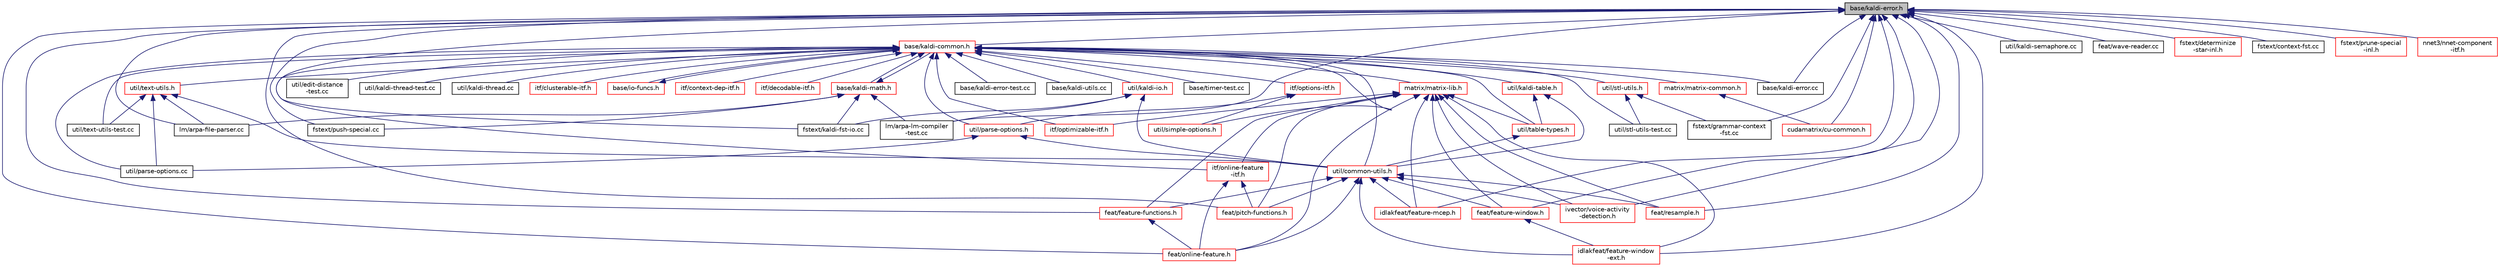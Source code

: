 digraph "base/kaldi-error.h"
{
  edge [fontname="Helvetica",fontsize="10",labelfontname="Helvetica",labelfontsize="10"];
  node [fontname="Helvetica",fontsize="10",shape=record];
  Node13 [label="base/kaldi-error.h",height=0.2,width=0.4,color="black", fillcolor="grey75", style="filled", fontcolor="black"];
  Node13 -> Node14 [dir="back",color="midnightblue",fontsize="10",style="solid",fontname="Helvetica"];
  Node14 [label="base/kaldi-common.h",height=0.2,width=0.4,color="red", fillcolor="white", style="filled",URL="$kaldi-common_8h.html"];
  Node14 -> Node15 [dir="back",color="midnightblue",fontsize="10",style="solid",fontname="Helvetica"];
  Node15 [label="itf/clusterable-itf.h",height=0.2,width=0.4,color="red", fillcolor="white", style="filled",URL="$clusterable-itf_8h.html"];
  Node14 -> Node583 [dir="back",color="midnightblue",fontsize="10",style="solid",fontname="Helvetica"];
  Node583 [label="base/io-funcs.h",height=0.2,width=0.4,color="red", fillcolor="white", style="filled",URL="$io-funcs_8h.html"];
  Node583 -> Node14 [dir="back",color="midnightblue",fontsize="10",style="solid",fontname="Helvetica"];
  Node14 -> Node588 [dir="back",color="midnightblue",fontsize="10",style="solid",fontname="Helvetica"];
  Node588 [label="base/kaldi-math.h",height=0.2,width=0.4,color="red", fillcolor="white", style="filled",URL="$kaldi-math_8h.html"];
  Node588 -> Node14 [dir="back",color="midnightblue",fontsize="10",style="solid",fontname="Helvetica"];
  Node588 -> Node671 [dir="back",color="midnightblue",fontsize="10",style="solid",fontname="Helvetica"];
  Node671 [label="fstext/kaldi-fst-io.cc",height=0.2,width=0.4,color="black", fillcolor="white", style="filled",URL="$kaldi-fst-io_8cc.html"];
  Node588 -> Node673 [dir="back",color="midnightblue",fontsize="10",style="solid",fontname="Helvetica"];
  Node673 [label="fstext/push-special.cc",height=0.2,width=0.4,color="black", fillcolor="white", style="filled",URL="$push-special_8cc.html"];
  Node588 -> Node674 [dir="back",color="midnightblue",fontsize="10",style="solid",fontname="Helvetica"];
  Node674 [label="lm/arpa-file-parser.cc",height=0.2,width=0.4,color="black", fillcolor="white", style="filled",URL="$arpa-file-parser_8cc.html"];
  Node588 -> Node675 [dir="back",color="midnightblue",fontsize="10",style="solid",fontname="Helvetica"];
  Node675 [label="lm/arpa-lm-compiler\l-test.cc",height=0.2,width=0.4,color="black", fillcolor="white", style="filled",URL="$arpa-lm-compiler-test_8cc.html"];
  Node14 -> Node796 [dir="back",color="midnightblue",fontsize="10",style="solid",fontname="Helvetica"];
  Node796 [label="itf/context-dep-itf.h",height=0.2,width=0.4,color="red", fillcolor="white", style="filled",URL="$context-dep-itf_8h.html"];
  Node14 -> Node797 [dir="back",color="midnightblue",fontsize="10",style="solid",fontname="Helvetica"];
  Node797 [label="itf/decodable-itf.h",height=0.2,width=0.4,color="red", fillcolor="white", style="filled",URL="$decodable-itf_8h.html"];
  Node14 -> Node800 [dir="back",color="midnightblue",fontsize="10",style="solid",fontname="Helvetica"];
  Node800 [label="itf/online-feature\l-itf.h",height=0.2,width=0.4,color="red", fillcolor="white", style="filled",URL="$online-feature-itf_8h.html"];
  Node800 -> Node801 [dir="back",color="midnightblue",fontsize="10",style="solid",fontname="Helvetica"];
  Node801 [label="feat/online-feature.h",height=0.2,width=0.4,color="red", fillcolor="white", style="filled",URL="$online-feature_8h.html"];
  Node800 -> Node805 [dir="back",color="midnightblue",fontsize="10",style="solid",fontname="Helvetica"];
  Node805 [label="feat/pitch-functions.h",height=0.2,width=0.4,color="red", fillcolor="white", style="filled",URL="$pitch-functions_8h.html"];
  Node14 -> Node809 [dir="back",color="midnightblue",fontsize="10",style="solid",fontname="Helvetica"];
  Node809 [label="matrix/matrix-lib.h",height=0.2,width=0.4,color="red", fillcolor="white", style="filled",URL="$matrix-lib_8h.html"];
  Node809 -> Node800 [dir="back",color="midnightblue",fontsize="10",style="solid",fontname="Helvetica"];
  Node809 -> Node810 [dir="back",color="midnightblue",fontsize="10",style="solid",fontname="Helvetica"];
  Node810 [label="itf/optimizable-itf.h",height=0.2,width=0.4,color="red", fillcolor="white", style="filled",URL="$optimizable-itf_8h.html"];
  Node809 -> Node814 [dir="back",color="midnightblue",fontsize="10",style="solid",fontname="Helvetica"];
  Node814 [label="util/table-types.h",height=0.2,width=0.4,color="red", fillcolor="white", style="filled",URL="$table-types_8h.html"];
  Node814 -> Node815 [dir="back",color="midnightblue",fontsize="10",style="solid",fontname="Helvetica"];
  Node815 [label="util/common-utils.h",height=0.2,width=0.4,color="red", fillcolor="white", style="filled",URL="$common-utils_8h.html"];
  Node815 -> Node816 [dir="back",color="midnightblue",fontsize="10",style="solid",fontname="Helvetica"];
  Node816 [label="feat/resample.h",height=0.2,width=0.4,color="red", fillcolor="white", style="filled",URL="$resample_8h.html",tooltip="] "];
  Node815 -> Node836 [dir="back",color="midnightblue",fontsize="10",style="solid",fontname="Helvetica"];
  Node836 [label="feat/feature-window.h",height=0.2,width=0.4,color="red", fillcolor="white", style="filled",URL="$feature-window_8h.html"];
  Node836 -> Node844 [dir="back",color="midnightblue",fontsize="10",style="solid",fontname="Helvetica"];
  Node844 [label="idlakfeat/feature-window\l-ext.h",height=0.2,width=0.4,color="red", fillcolor="white", style="filled",URL="$feature-window-ext_8h.html"];
  Node815 -> Node846 [dir="back",color="midnightblue",fontsize="10",style="solid",fontname="Helvetica"];
  Node846 [label="feat/feature-functions.h",height=0.2,width=0.4,color="red", fillcolor="white", style="filled",URL="$feature-functions_8h.html"];
  Node846 -> Node801 [dir="back",color="midnightblue",fontsize="10",style="solid",fontname="Helvetica"];
  Node815 -> Node801 [dir="back",color="midnightblue",fontsize="10",style="solid",fontname="Helvetica"];
  Node815 -> Node805 [dir="back",color="midnightblue",fontsize="10",style="solid",fontname="Helvetica"];
  Node815 -> Node935 [dir="back",color="midnightblue",fontsize="10",style="solid",fontname="Helvetica"];
  Node935 [label="ivector/voice-activity\l-detection.h",height=0.2,width=0.4,color="red", fillcolor="white", style="filled",URL="$voice-activity-detection_8h.html"];
  Node815 -> Node844 [dir="back",color="midnightblue",fontsize="10",style="solid",fontname="Helvetica"];
  Node815 -> Node986 [dir="back",color="midnightblue",fontsize="10",style="solid",fontname="Helvetica"];
  Node986 [label="idlakfeat/feature-mcep.h",height=0.2,width=0.4,color="red", fillcolor="white", style="filled",URL="$feature-mcep_8h.html"];
  Node809 -> Node816 [dir="back",color="midnightblue",fontsize="10",style="solid",fontname="Helvetica"];
  Node809 -> Node836 [dir="back",color="midnightblue",fontsize="10",style="solid",fontname="Helvetica"];
  Node809 -> Node846 [dir="back",color="midnightblue",fontsize="10",style="solid",fontname="Helvetica"];
  Node809 -> Node801 [dir="back",color="midnightblue",fontsize="10",style="solid",fontname="Helvetica"];
  Node809 -> Node805 [dir="back",color="midnightblue",fontsize="10",style="solid",fontname="Helvetica"];
  Node809 -> Node935 [dir="back",color="midnightblue",fontsize="10",style="solid",fontname="Helvetica"];
  Node809 -> Node844 [dir="back",color="midnightblue",fontsize="10",style="solid",fontname="Helvetica"];
  Node809 -> Node986 [dir="back",color="midnightblue",fontsize="10",style="solid",fontname="Helvetica"];
  Node14 -> Node1005 [dir="back",color="midnightblue",fontsize="10",style="solid",fontname="Helvetica"];
  Node1005 [label="matrix/matrix-common.h",height=0.2,width=0.4,color="red", fillcolor="white", style="filled",URL="$matrix-common_8h.html"];
  Node1005 -> Node1067 [dir="back",color="midnightblue",fontsize="10",style="solid",fontname="Helvetica"];
  Node1067 [label="cudamatrix/cu-common.h",height=0.2,width=0.4,color="red", fillcolor="white", style="filled",URL="$cu-common_8h.html"];
  Node14 -> Node810 [dir="back",color="midnightblue",fontsize="10",style="solid",fontname="Helvetica"];
  Node14 -> Node1070 [dir="back",color="midnightblue",fontsize="10",style="solid",fontname="Helvetica"];
  Node1070 [label="itf/options-itf.h",height=0.2,width=0.4,color="red", fillcolor="white", style="filled",URL="$options-itf_8h.html"];
  Node1070 -> Node1071 [dir="back",color="midnightblue",fontsize="10",style="solid",fontname="Helvetica"];
  Node1071 [label="util/parse-options.h",height=0.2,width=0.4,color="red", fillcolor="white", style="filled",URL="$parse-options_8h.html"];
  Node1071 -> Node815 [dir="back",color="midnightblue",fontsize="10",style="solid",fontname="Helvetica"];
  Node1071 -> Node1073 [dir="back",color="midnightblue",fontsize="10",style="solid",fontname="Helvetica"];
  Node1073 [label="util/parse-options.cc",height=0.2,width=0.4,color="black", fillcolor="white", style="filled",URL="$parse-options_8cc.html"];
  Node1070 -> Node1083 [dir="back",color="midnightblue",fontsize="10",style="solid",fontname="Helvetica"];
  Node1083 [label="util/simple-options.h",height=0.2,width=0.4,color="red", fillcolor="white", style="filled",URL="$simple-options_8h.html"];
  Node14 -> Node1092 [dir="back",color="midnightblue",fontsize="10",style="solid",fontname="Helvetica"];
  Node1092 [label="base/kaldi-error-test.cc",height=0.2,width=0.4,color="black", fillcolor="white", style="filled",URL="$kaldi-error-test_8cc.html"];
  Node14 -> Node1093 [dir="back",color="midnightblue",fontsize="10",style="solid",fontname="Helvetica"];
  Node1093 [label="base/kaldi-error.cc",height=0.2,width=0.4,color="black", fillcolor="white", style="filled",URL="$kaldi-error_8cc.html"];
  Node14 -> Node1094 [dir="back",color="midnightblue",fontsize="10",style="solid",fontname="Helvetica"];
  Node1094 [label="base/kaldi-utils.cc",height=0.2,width=0.4,color="black", fillcolor="white", style="filled",URL="$kaldi-utils_8cc.html"];
  Node14 -> Node1095 [dir="back",color="midnightblue",fontsize="10",style="solid",fontname="Helvetica"];
  Node1095 [label="base/timer-test.cc",height=0.2,width=0.4,color="black", fillcolor="white", style="filled",URL="$timer-test_8cc.html"];
  Node14 -> Node1096 [dir="back",color="midnightblue",fontsize="10",style="solid",fontname="Helvetica"];
  Node1096 [label="util/stl-utils.h",height=0.2,width=0.4,color="red", fillcolor="white", style="filled",URL="$stl-utils_8h.html"];
  Node1096 -> Node1110 [dir="back",color="midnightblue",fontsize="10",style="solid",fontname="Helvetica"];
  Node1110 [label="util/stl-utils-test.cc",height=0.2,width=0.4,color="black", fillcolor="white", style="filled",URL="$stl-utils-test_8cc.html"];
  Node1096 -> Node1046 [dir="back",color="midnightblue",fontsize="10",style="solid",fontname="Helvetica"];
  Node1046 [label="fstext/grammar-context\l-fst.cc",height=0.2,width=0.4,color="black", fillcolor="white", style="filled",URL="$grammar-context-fst_8cc.html"];
  Node14 -> Node815 [dir="back",color="midnightblue",fontsize="10",style="solid",fontname="Helvetica"];
  Node14 -> Node1071 [dir="back",color="midnightblue",fontsize="10",style="solid",fontname="Helvetica"];
  Node14 -> Node1033 [dir="back",color="midnightblue",fontsize="10",style="solid",fontname="Helvetica"];
  Node1033 [label="util/kaldi-io.h",height=0.2,width=0.4,color="red", fillcolor="white", style="filled",URL="$kaldi-io_8h.html"];
  Node1033 -> Node815 [dir="back",color="midnightblue",fontsize="10",style="solid",fontname="Helvetica"];
  Node1033 -> Node671 [dir="back",color="midnightblue",fontsize="10",style="solid",fontname="Helvetica"];
  Node1033 -> Node675 [dir="back",color="midnightblue",fontsize="10",style="solid",fontname="Helvetica"];
  Node14 -> Node1115 [dir="back",color="midnightblue",fontsize="10",style="solid",fontname="Helvetica"];
  Node1115 [label="util/text-utils.h",height=0.2,width=0.4,color="red", fillcolor="white", style="filled",URL="$text-utils_8h.html"];
  Node1115 -> Node815 [dir="back",color="midnightblue",fontsize="10",style="solid",fontname="Helvetica"];
  Node1115 -> Node1073 [dir="back",color="midnightblue",fontsize="10",style="solid",fontname="Helvetica"];
  Node1115 -> Node1116 [dir="back",color="midnightblue",fontsize="10",style="solid",fontname="Helvetica"];
  Node1116 [label="util/text-utils-test.cc",height=0.2,width=0.4,color="black", fillcolor="white", style="filled",URL="$text-utils-test_8cc.html"];
  Node1115 -> Node674 [dir="back",color="midnightblue",fontsize="10",style="solid",fontname="Helvetica"];
  Node14 -> Node1025 [dir="back",color="midnightblue",fontsize="10",style="solid",fontname="Helvetica"];
  Node1025 [label="util/kaldi-table.h",height=0.2,width=0.4,color="red", fillcolor="white", style="filled",URL="$kaldi-table_8h.html"];
  Node1025 -> Node815 [dir="back",color="midnightblue",fontsize="10",style="solid",fontname="Helvetica"];
  Node1025 -> Node814 [dir="back",color="midnightblue",fontsize="10",style="solid",fontname="Helvetica"];
  Node14 -> Node814 [dir="back",color="midnightblue",fontsize="10",style="solid",fontname="Helvetica"];
  Node14 -> Node1107 [dir="back",color="midnightblue",fontsize="10",style="solid",fontname="Helvetica"];
  Node1107 [label="util/edit-distance\l-test.cc",height=0.2,width=0.4,color="black", fillcolor="white", style="filled",URL="$edit-distance-test_8cc.html"];
  Node14 -> Node1081 [dir="back",color="midnightblue",fontsize="10",style="solid",fontname="Helvetica"];
  Node1081 [label="util/kaldi-thread-test.cc",height=0.2,width=0.4,color="black", fillcolor="white", style="filled",URL="$kaldi-thread-test_8cc.html"];
  Node14 -> Node1082 [dir="back",color="midnightblue",fontsize="10",style="solid",fontname="Helvetica"];
  Node1082 [label="util/kaldi-thread.cc",height=0.2,width=0.4,color="black", fillcolor="white", style="filled",URL="$kaldi-thread_8cc.html"];
  Node14 -> Node1073 [dir="back",color="midnightblue",fontsize="10",style="solid",fontname="Helvetica"];
  Node14 -> Node1083 [dir="back",color="midnightblue",fontsize="10",style="solid",fontname="Helvetica"];
  Node14 -> Node1110 [dir="back",color="midnightblue",fontsize="10",style="solid",fontname="Helvetica"];
  Node14 -> Node1116 [dir="back",color="midnightblue",fontsize="10",style="solid",fontname="Helvetica"];
  Node13 -> Node1093 [dir="back",color="midnightblue",fontsize="10",style="solid",fontname="Helvetica"];
  Node13 -> Node1129 [dir="back",color="midnightblue",fontsize="10",style="solid",fontname="Helvetica"];
  Node1129 [label="util/kaldi-semaphore.cc",height=0.2,width=0.4,color="black", fillcolor="white", style="filled",URL="$kaldi-semaphore_8cc.html"];
  Node13 -> Node816 [dir="back",color="midnightblue",fontsize="10",style="solid",fontname="Helvetica"];
  Node13 -> Node836 [dir="back",color="midnightblue",fontsize="10",style="solid",fontname="Helvetica"];
  Node13 -> Node846 [dir="back",color="midnightblue",fontsize="10",style="solid",fontname="Helvetica"];
  Node13 -> Node801 [dir="back",color="midnightblue",fontsize="10",style="solid",fontname="Helvetica"];
  Node13 -> Node805 [dir="back",color="midnightblue",fontsize="10",style="solid",fontname="Helvetica"];
  Node13 -> Node1056 [dir="back",color="midnightblue",fontsize="10",style="solid",fontname="Helvetica"];
  Node1056 [label="feat/wave-reader.cc",height=0.2,width=0.4,color="black", fillcolor="white", style="filled",URL="$wave-reader_8cc.html"];
  Node13 -> Node1130 [dir="back",color="midnightblue",fontsize="10",style="solid",fontname="Helvetica"];
  Node1130 [label="fstext/determinize\l-star-inl.h",height=0.2,width=0.4,color="red", fillcolor="white", style="filled",URL="$determinize-star-inl_8h.html"];
  Node13 -> Node1044 [dir="back",color="midnightblue",fontsize="10",style="solid",fontname="Helvetica"];
  Node1044 [label="fstext/context-fst.cc",height=0.2,width=0.4,color="black", fillcolor="white", style="filled",URL="$context-fst_8cc.html"];
  Node13 -> Node1046 [dir="back",color="midnightblue",fontsize="10",style="solid",fontname="Helvetica"];
  Node13 -> Node671 [dir="back",color="midnightblue",fontsize="10",style="solid",fontname="Helvetica"];
  Node13 -> Node1103 [dir="back",color="midnightblue",fontsize="10",style="solid",fontname="Helvetica"];
  Node1103 [label="fstext/prune-special\l-inl.h",height=0.2,width=0.4,color="red", fillcolor="white", style="filled",URL="$prune-special-inl_8h.html"];
  Node13 -> Node673 [dir="back",color="midnightblue",fontsize="10",style="solid",fontname="Helvetica"];
  Node13 -> Node674 [dir="back",color="midnightblue",fontsize="10",style="solid",fontname="Helvetica"];
  Node13 -> Node675 [dir="back",color="midnightblue",fontsize="10",style="solid",fontname="Helvetica"];
  Node13 -> Node1067 [dir="back",color="midnightblue",fontsize="10",style="solid",fontname="Helvetica"];
  Node13 -> Node687 [dir="back",color="midnightblue",fontsize="10",style="solid",fontname="Helvetica"];
  Node687 [label="nnet3/nnet-component\l-itf.h",height=0.2,width=0.4,color="red", fillcolor="white", style="filled",URL="$nnet-component-itf_8h.html"];
  Node13 -> Node935 [dir="back",color="midnightblue",fontsize="10",style="solid",fontname="Helvetica"];
  Node13 -> Node844 [dir="back",color="midnightblue",fontsize="10",style="solid",fontname="Helvetica"];
  Node13 -> Node986 [dir="back",color="midnightblue",fontsize="10",style="solid",fontname="Helvetica"];
}
